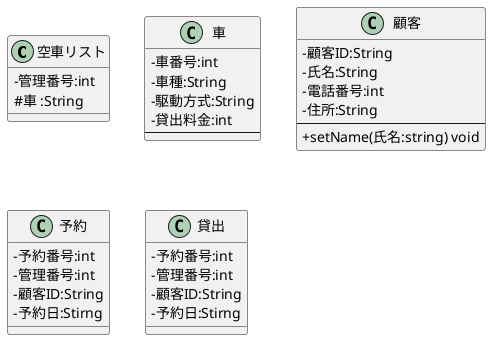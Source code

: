 @startuml
skinparam classAttributeIconSize 0
class 空車リスト{
- 管理番号:int
#車 :String
}
class 車{
- 車番号:int
- 車種:String
- 駆動方式:String
- 貸出料金:int
---
}

class 顧客{
    - 顧客ID:String
    - 氏名:String
    - 電話番号:int
    - 住所:String
    ---
    + setName(氏名:string) void
}
class 予約{
    - 予約番号:int
    - 管理番号:int
    - 顧客ID:String
    - 予約日:Stirng
}
class 貸出{
      - 予約番号:int
    - 管理番号:int
    - 顧客ID:String
    - 予約日:Stirng
}


@enduml